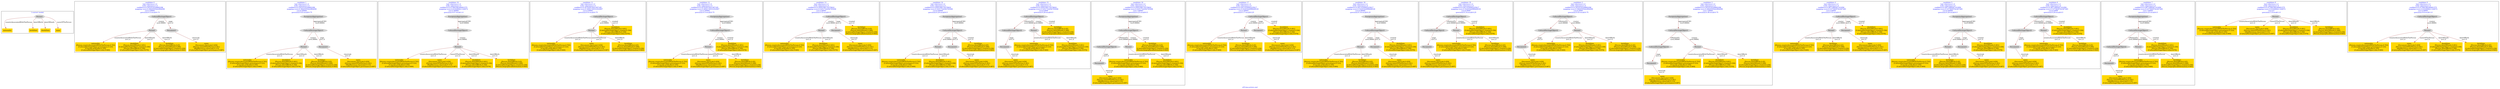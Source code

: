 digraph n0 {
fontcolor="blue"
remincross="true"
label="s03-ima-artists.xml"
subgraph cluster_0 {
label="1-correct model"
n2[style="filled",color="white",fillcolor="lightgray",label="Person1"];
n3[shape="plaintext",style="filled",fillcolor="gold",label="nationality"];
n4[shape="plaintext",style="filled",fillcolor="gold",label="birthDate"];
n5[shape="plaintext",style="filled",fillcolor="gold",label="deathDate"];
n6[shape="plaintext",style="filled",fillcolor="gold",label="name"];
}
subgraph cluster_1 {
label="candidate 0\nlink coherence:1.0\nnode coherence:1.0\nconfidence:0.5033516328892296\nmapping score:0.5844505442964099\ncost:5.99991\n-precision:0.5-recall:0.75"
n8[style="filled",color="white",fillcolor="lightgray",label="CulturalHeritageObject1"];
n9[style="filled",color="white",fillcolor="lightgray",label="Person1"];
n10[style="filled",color="white",fillcolor="lightgray",label="Document1"];
n11[shape="plaintext",style="filled",fillcolor="gold",label="nationality\n[Person,countryAssociatedWithThePerson,0.703]\n[CulturalHeritageObject,provenance,0.123]\n[Concept,prefLabel,0.105]\n[CulturalHeritageObject,title,0.069]"];
n12[shape="plaintext",style="filled",fillcolor="gold",label="deathDate\n[Person,dateOfDeath,0.401]\n[CulturalHeritageObject,created,0.336]\n[Person,dateOfBirth,0.184]\n[CulturalHeritageObject,title,0.079]"];
n13[shape="plaintext",style="filled",fillcolor="gold",label="name\n[Document,classLink,0.459]\n[Person,nameOfThePerson,0.341]\n[WebResource,classLink,0.113]\n[CulturalHeritageObject,provenance,0.087]"];
n14[shape="plaintext",style="filled",fillcolor="gold",label="birthDate\n[Person,dateOfBirth,0.45]\n[Person,dateOfDeath,0.266]\n[CulturalHeritageObject,created,0.239]\n[Person,biographicalInformation,0.045]"];
}
subgraph cluster_2 {
label="candidate 1\nlink coherence:1.0\nnode coherence:1.0\nconfidence:0.5033516328892296\nmapping score:0.5844505442964099\ncost:6.99984\n-precision:0.43-recall:0.75"
n16[style="filled",color="white",fillcolor="lightgray",label="CulturalHeritageObject1"];
n17[style="filled",color="white",fillcolor="lightgray",label="Person1"];
n18[style="filled",color="white",fillcolor="lightgray",label="Document1"];
n19[style="filled",color="white",fillcolor="lightgray",label="EuropeanaAggregation1"];
n20[shape="plaintext",style="filled",fillcolor="gold",label="nationality\n[Person,countryAssociatedWithThePerson,0.703]\n[CulturalHeritageObject,provenance,0.123]\n[Concept,prefLabel,0.105]\n[CulturalHeritageObject,title,0.069]"];
n21[shape="plaintext",style="filled",fillcolor="gold",label="deathDate\n[Person,dateOfDeath,0.401]\n[CulturalHeritageObject,created,0.336]\n[Person,dateOfBirth,0.184]\n[CulturalHeritageObject,title,0.079]"];
n22[shape="plaintext",style="filled",fillcolor="gold",label="name\n[Document,classLink,0.459]\n[Person,nameOfThePerson,0.341]\n[WebResource,classLink,0.113]\n[CulturalHeritageObject,provenance,0.087]"];
n23[shape="plaintext",style="filled",fillcolor="gold",label="birthDate\n[Person,dateOfBirth,0.45]\n[Person,dateOfDeath,0.266]\n[CulturalHeritageObject,created,0.239]\n[Person,biographicalInformation,0.045]"];
}
subgraph cluster_3 {
label="candidate 10\nlink coherence:1.0\nnode coherence:1.0\nconfidence:0.47384186349491575\nmapping score:0.616280621164972\ncost:5.99984\n-precision:0.67-recall:1.0"
n25[style="filled",color="white",fillcolor="lightgray",label="CulturalHeritageObject1"];
n26[style="filled",color="white",fillcolor="lightgray",label="Person1"];
n27[style="filled",color="white",fillcolor="lightgray",label="EuropeanaAggregation1"];
n28[shape="plaintext",style="filled",fillcolor="gold",label="nationality\n[Person,countryAssociatedWithThePerson,0.703]\n[CulturalHeritageObject,provenance,0.123]\n[Concept,prefLabel,0.105]\n[CulturalHeritageObject,title,0.069]"];
n29[shape="plaintext",style="filled",fillcolor="gold",label="name\n[Document,classLink,0.459]\n[Person,nameOfThePerson,0.341]\n[WebResource,classLink,0.113]\n[CulturalHeritageObject,provenance,0.087]"];
n30[shape="plaintext",style="filled",fillcolor="gold",label="deathDate\n[Person,dateOfDeath,0.401]\n[CulturalHeritageObject,created,0.336]\n[Person,dateOfBirth,0.184]\n[CulturalHeritageObject,title,0.079]"];
n31[shape="plaintext",style="filled",fillcolor="gold",label="birthDate\n[Person,dateOfBirth,0.45]\n[Person,dateOfDeath,0.266]\n[CulturalHeritageObject,created,0.239]\n[Person,biographicalInformation,0.045]"];
}
subgraph cluster_4 {
label="candidate 11\nlink coherence:1.0\nnode coherence:1.0\nconfidence:0.45763915931587185\nmapping score:0.5692130531052907\ncost:4.99991\n-precision:0.6-recall:0.75"
n33[style="filled",color="white",fillcolor="lightgray",label="CulturalHeritageObject1"];
n34[style="filled",color="white",fillcolor="lightgray",label="Person1"];
n35[shape="plaintext",style="filled",fillcolor="gold",label="nationality\n[Person,countryAssociatedWithThePerson,0.703]\n[CulturalHeritageObject,provenance,0.123]\n[Concept,prefLabel,0.105]\n[CulturalHeritageObject,title,0.069]"];
n36[shape="plaintext",style="filled",fillcolor="gold",label="deathDate\n[Person,dateOfDeath,0.401]\n[CulturalHeritageObject,created,0.336]\n[Person,dateOfBirth,0.184]\n[CulturalHeritageObject,title,0.079]"];
n37[shape="plaintext",style="filled",fillcolor="gold",label="name\n[Document,classLink,0.459]\n[Person,nameOfThePerson,0.341]\n[WebResource,classLink,0.113]\n[CulturalHeritageObject,provenance,0.087]"];
n38[shape="plaintext",style="filled",fillcolor="gold",label="birthDate\n[Person,dateOfBirth,0.45]\n[Person,dateOfDeath,0.266]\n[CulturalHeritageObject,created,0.239]\n[Person,biographicalInformation,0.045]"];
}
subgraph cluster_5 {
label="candidate 12\nlink coherence:1.0\nnode coherence:1.0\nconfidence:0.45763915931587185\nmapping score:0.5692130531052907\ncost:5.99984\n-precision:0.5-recall:0.75"
n40[style="filled",color="white",fillcolor="lightgray",label="CulturalHeritageObject1"];
n41[style="filled",color="white",fillcolor="lightgray",label="Person1"];
n42[style="filled",color="white",fillcolor="lightgray",label="EuropeanaAggregation1"];
n43[shape="plaintext",style="filled",fillcolor="gold",label="nationality\n[Person,countryAssociatedWithThePerson,0.703]\n[CulturalHeritageObject,provenance,0.123]\n[Concept,prefLabel,0.105]\n[CulturalHeritageObject,title,0.069]"];
n44[shape="plaintext",style="filled",fillcolor="gold",label="deathDate\n[Person,dateOfDeath,0.401]\n[CulturalHeritageObject,created,0.336]\n[Person,dateOfBirth,0.184]\n[CulturalHeritageObject,title,0.079]"];
n45[shape="plaintext",style="filled",fillcolor="gold",label="name\n[Document,classLink,0.459]\n[Person,nameOfThePerson,0.341]\n[WebResource,classLink,0.113]\n[CulturalHeritageObject,provenance,0.087]"];
n46[shape="plaintext",style="filled",fillcolor="gold",label="birthDate\n[Person,dateOfBirth,0.45]\n[Person,dateOfDeath,0.266]\n[CulturalHeritageObject,created,0.239]\n[Person,biographicalInformation,0.045]"];
}
subgraph cluster_6 {
label="candidate 13\nlink coherence:1.0\nnode coherence:1.0\nconfidence:0.4505166170379622\nmapping score:0.5251722056793208\ncost:5.99991\n-precision:0.33-recall:0.5"
n48[style="filled",color="white",fillcolor="lightgray",label="CulturalHeritageObject1"];
n49[style="filled",color="white",fillcolor="lightgray",label="Person1"];
n50[style="filled",color="white",fillcolor="lightgray",label="Document1"];
n51[shape="plaintext",style="filled",fillcolor="gold",label="nationality\n[Person,countryAssociatedWithThePerson,0.703]\n[CulturalHeritageObject,provenance,0.123]\n[Concept,prefLabel,0.105]\n[CulturalHeritageObject,title,0.069]"];
n52[shape="plaintext",style="filled",fillcolor="gold",label="birthDate\n[Person,dateOfBirth,0.45]\n[Person,dateOfDeath,0.266]\n[CulturalHeritageObject,created,0.239]\n[Person,biographicalInformation,0.045]"];
n53[shape="plaintext",style="filled",fillcolor="gold",label="deathDate\n[Person,dateOfDeath,0.401]\n[CulturalHeritageObject,created,0.336]\n[Person,dateOfBirth,0.184]\n[CulturalHeritageObject,title,0.079]"];
n54[shape="plaintext",style="filled",fillcolor="gold",label="name\n[Document,classLink,0.459]\n[Person,nameOfThePerson,0.341]\n[WebResource,classLink,0.113]\n[CulturalHeritageObject,provenance,0.087]"];
}
subgraph cluster_7 {
label="candidate 14\nlink coherence:1.0\nnode coherence:1.0\nconfidence:0.4505166170379622\nmapping score:0.5251722056793208\ncost:6.99984\n-precision:0.29-recall:0.5"
n56[style="filled",color="white",fillcolor="lightgray",label="CulturalHeritageObject1"];
n57[style="filled",color="white",fillcolor="lightgray",label="Person1"];
n58[style="filled",color="white",fillcolor="lightgray",label="Document1"];
n59[style="filled",color="white",fillcolor="lightgray",label="EuropeanaAggregation1"];
n60[shape="plaintext",style="filled",fillcolor="gold",label="nationality\n[Person,countryAssociatedWithThePerson,0.703]\n[CulturalHeritageObject,provenance,0.123]\n[Concept,prefLabel,0.105]\n[CulturalHeritageObject,title,0.069]"];
n61[shape="plaintext",style="filled",fillcolor="gold",label="birthDate\n[Person,dateOfBirth,0.45]\n[Person,dateOfDeath,0.266]\n[CulturalHeritageObject,created,0.239]\n[Person,biographicalInformation,0.045]"];
n62[shape="plaintext",style="filled",fillcolor="gold",label="deathDate\n[Person,dateOfDeath,0.401]\n[CulturalHeritageObject,created,0.336]\n[Person,dateOfBirth,0.184]\n[CulturalHeritageObject,title,0.079]"];
n63[shape="plaintext",style="filled",fillcolor="gold",label="name\n[Document,classLink,0.459]\n[Person,nameOfThePerson,0.341]\n[WebResource,classLink,0.113]\n[CulturalHeritageObject,provenance,0.087]"];
}
subgraph cluster_8 {
label="candidate 15\nlink coherence:1.0\nnode coherence:1.0\nconfidence:0.4505166170379622\nmapping score:0.5251722056793208\ncost:6.9999\n-precision:0.29-recall:0.5"
n65[style="filled",color="white",fillcolor="lightgray",label="CulturalHeritageObject1"];
n66[style="filled",color="white",fillcolor="lightgray",label="CulturalHeritageObject2"];
n67[style="filled",color="white",fillcolor="lightgray",label="Person1"];
n68[style="filled",color="white",fillcolor="lightgray",label="Document2"];
n69[shape="plaintext",style="filled",fillcolor="gold",label="nationality\n[Person,countryAssociatedWithThePerson,0.703]\n[CulturalHeritageObject,provenance,0.123]\n[Concept,prefLabel,0.105]\n[CulturalHeritageObject,title,0.069]"];
n70[shape="plaintext",style="filled",fillcolor="gold",label="birthDate\n[Person,dateOfBirth,0.45]\n[Person,dateOfDeath,0.266]\n[CulturalHeritageObject,created,0.239]\n[Person,biographicalInformation,0.045]"];
n71[shape="plaintext",style="filled",fillcolor="gold",label="deathDate\n[Person,dateOfDeath,0.401]\n[CulturalHeritageObject,created,0.336]\n[Person,dateOfBirth,0.184]\n[CulturalHeritageObject,title,0.079]"];
n72[shape="plaintext",style="filled",fillcolor="gold",label="name\n[Document,classLink,0.459]\n[Person,nameOfThePerson,0.341]\n[WebResource,classLink,0.113]\n[CulturalHeritageObject,provenance,0.087]"];
}
subgraph cluster_9 {
label="candidate 16\nlink coherence:1.0\nnode coherence:1.0\nconfidence:0.4505166170379622\nmapping score:0.5251722056793208\ncost:7.99983\n-precision:0.25-recall:0.5"
n74[style="filled",color="white",fillcolor="lightgray",label="CulturalHeritageObject1"];
n75[style="filled",color="white",fillcolor="lightgray",label="CulturalHeritageObject2"];
n76[style="filled",color="white",fillcolor="lightgray",label="Person1"];
n77[style="filled",color="white",fillcolor="lightgray",label="Document2"];
n78[style="filled",color="white",fillcolor="lightgray",label="EuropeanaAggregation1"];
n79[shape="plaintext",style="filled",fillcolor="gold",label="nationality\n[Person,countryAssociatedWithThePerson,0.703]\n[CulturalHeritageObject,provenance,0.123]\n[Concept,prefLabel,0.105]\n[CulturalHeritageObject,title,0.069]"];
n80[shape="plaintext",style="filled",fillcolor="gold",label="birthDate\n[Person,dateOfBirth,0.45]\n[Person,dateOfDeath,0.266]\n[CulturalHeritageObject,created,0.239]\n[Person,biographicalInformation,0.045]"];
n81[shape="plaintext",style="filled",fillcolor="gold",label="deathDate\n[Person,dateOfDeath,0.401]\n[CulturalHeritageObject,created,0.336]\n[Person,dateOfBirth,0.184]\n[CulturalHeritageObject,title,0.079]"];
n82[shape="plaintext",style="filled",fillcolor="gold",label="name\n[Document,classLink,0.459]\n[Person,nameOfThePerson,0.341]\n[WebResource,classLink,0.113]\n[CulturalHeritageObject,provenance,0.087]"];
}
subgraph cluster_10 {
label="candidate 17\nlink coherence:1.0\nnode coherence:1.0\nconfidence:0.4411034995225617\nmapping score:0.5220344998408539\ncost:5.99991\n-precision:0.17-recall:0.25"
n84[style="filled",color="white",fillcolor="lightgray",label="CulturalHeritageObject1"];
n85[style="filled",color="white",fillcolor="lightgray",label="Person1"];
n86[style="filled",color="white",fillcolor="lightgray",label="Document1"];
n87[shape="plaintext",style="filled",fillcolor="gold",label="nationality\n[Person,countryAssociatedWithThePerson,0.703]\n[CulturalHeritageObject,provenance,0.123]\n[Concept,prefLabel,0.105]\n[CulturalHeritageObject,title,0.069]"];
n88[shape="plaintext",style="filled",fillcolor="gold",label="deathDate\n[Person,dateOfDeath,0.401]\n[CulturalHeritageObject,created,0.336]\n[Person,dateOfBirth,0.184]\n[CulturalHeritageObject,title,0.079]"];
n89[shape="plaintext",style="filled",fillcolor="gold",label="birthDate\n[Person,dateOfBirth,0.45]\n[Person,dateOfDeath,0.266]\n[CulturalHeritageObject,created,0.239]\n[Person,biographicalInformation,0.045]"];
n90[shape="plaintext",style="filled",fillcolor="gold",label="name\n[Document,classLink,0.459]\n[Person,nameOfThePerson,0.341]\n[WebResource,classLink,0.113]\n[CulturalHeritageObject,provenance,0.087]"];
}
subgraph cluster_11 {
label="candidate 18\nlink coherence:1.0\nnode coherence:1.0\nconfidence:0.4411034995225617\nmapping score:0.5220344998408539\ncost:6.99984\n-precision:0.14-recall:0.25"
n92[style="filled",color="white",fillcolor="lightgray",label="CulturalHeritageObject1"];
n93[style="filled",color="white",fillcolor="lightgray",label="Person1"];
n94[style="filled",color="white",fillcolor="lightgray",label="Document1"];
n95[style="filled",color="white",fillcolor="lightgray",label="EuropeanaAggregation1"];
n96[shape="plaintext",style="filled",fillcolor="gold",label="nationality\n[Person,countryAssociatedWithThePerson,0.703]\n[CulturalHeritageObject,provenance,0.123]\n[Concept,prefLabel,0.105]\n[CulturalHeritageObject,title,0.069]"];
n97[shape="plaintext",style="filled",fillcolor="gold",label="deathDate\n[Person,dateOfDeath,0.401]\n[CulturalHeritageObject,created,0.336]\n[Person,dateOfBirth,0.184]\n[CulturalHeritageObject,title,0.079]"];
n98[shape="plaintext",style="filled",fillcolor="gold",label="birthDate\n[Person,dateOfBirth,0.45]\n[Person,dateOfDeath,0.266]\n[CulturalHeritageObject,created,0.239]\n[Person,biographicalInformation,0.045]"];
n99[shape="plaintext",style="filled",fillcolor="gold",label="name\n[Document,classLink,0.459]\n[Person,nameOfThePerson,0.341]\n[WebResource,classLink,0.113]\n[CulturalHeritageObject,provenance,0.087]"];
}
subgraph cluster_12 {
label="candidate 19\nlink coherence:1.0\nnode coherence:1.0\nconfidence:0.4411034995225617\nmapping score:0.5220344998408539\ncost:6.9999\n-precision:0.14-recall:0.25"
n101[style="filled",color="white",fillcolor="lightgray",label="CulturalHeritageObject1"];
n102[style="filled",color="white",fillcolor="lightgray",label="CulturalHeritageObject2"];
n103[style="filled",color="white",fillcolor="lightgray",label="Person1"];
n104[style="filled",color="white",fillcolor="lightgray",label="Document2"];
n105[shape="plaintext",style="filled",fillcolor="gold",label="nationality\n[Person,countryAssociatedWithThePerson,0.703]\n[CulturalHeritageObject,provenance,0.123]\n[Concept,prefLabel,0.105]\n[CulturalHeritageObject,title,0.069]"];
n106[shape="plaintext",style="filled",fillcolor="gold",label="deathDate\n[Person,dateOfDeath,0.401]\n[CulturalHeritageObject,created,0.336]\n[Person,dateOfBirth,0.184]\n[CulturalHeritageObject,title,0.079]"];
n107[shape="plaintext",style="filled",fillcolor="gold",label="birthDate\n[Person,dateOfBirth,0.45]\n[Person,dateOfDeath,0.266]\n[CulturalHeritageObject,created,0.239]\n[Person,biographicalInformation,0.045]"];
n108[shape="plaintext",style="filled",fillcolor="gold",label="name\n[Document,classLink,0.459]\n[Person,nameOfThePerson,0.341]\n[WebResource,classLink,0.113]\n[CulturalHeritageObject,provenance,0.087]"];
}
subgraph cluster_13 {
label="candidate 2\nlink coherence:1.0\nnode coherence:1.0\nconfidence:0.5033516328892296\nmapping score:0.5844505442964099\ncost:6.9999\n-precision:0.43-recall:0.75"
n110[style="filled",color="white",fillcolor="lightgray",label="CulturalHeritageObject1"];
n111[style="filled",color="white",fillcolor="lightgray",label="CulturalHeritageObject2"];
n112[style="filled",color="white",fillcolor="lightgray",label="Person1"];
n113[style="filled",color="white",fillcolor="lightgray",label="Document2"];
n114[shape="plaintext",style="filled",fillcolor="gold",label="nationality\n[Person,countryAssociatedWithThePerson,0.703]\n[CulturalHeritageObject,provenance,0.123]\n[Concept,prefLabel,0.105]\n[CulturalHeritageObject,title,0.069]"];
n115[shape="plaintext",style="filled",fillcolor="gold",label="deathDate\n[Person,dateOfDeath,0.401]\n[CulturalHeritageObject,created,0.336]\n[Person,dateOfBirth,0.184]\n[CulturalHeritageObject,title,0.079]"];
n116[shape="plaintext",style="filled",fillcolor="gold",label="name\n[Document,classLink,0.459]\n[Person,nameOfThePerson,0.341]\n[WebResource,classLink,0.113]\n[CulturalHeritageObject,provenance,0.087]"];
n117[shape="plaintext",style="filled",fillcolor="gold",label="birthDate\n[Person,dateOfBirth,0.45]\n[Person,dateOfDeath,0.266]\n[CulturalHeritageObject,created,0.239]\n[Person,biographicalInformation,0.045]"];
}
subgraph cluster_14 {
label="candidate 3\nlink coherence:1.0\nnode coherence:1.0\nconfidence:0.5033516328892296\nmapping score:0.5844505442964099\ncost:7.99983\n-precision:0.38-recall:0.75"
n119[style="filled",color="white",fillcolor="lightgray",label="CulturalHeritageObject1"];
n120[style="filled",color="white",fillcolor="lightgray",label="CulturalHeritageObject2"];
n121[style="filled",color="white",fillcolor="lightgray",label="Person1"];
n122[style="filled",color="white",fillcolor="lightgray",label="Document2"];
n123[style="filled",color="white",fillcolor="lightgray",label="EuropeanaAggregation1"];
n124[shape="plaintext",style="filled",fillcolor="gold",label="nationality\n[Person,countryAssociatedWithThePerson,0.703]\n[CulturalHeritageObject,provenance,0.123]\n[Concept,prefLabel,0.105]\n[CulturalHeritageObject,title,0.069]"];
n125[shape="plaintext",style="filled",fillcolor="gold",label="deathDate\n[Person,dateOfDeath,0.401]\n[CulturalHeritageObject,created,0.336]\n[Person,dateOfBirth,0.184]\n[CulturalHeritageObject,title,0.079]"];
n126[shape="plaintext",style="filled",fillcolor="gold",label="name\n[Document,classLink,0.459]\n[Person,nameOfThePerson,0.341]\n[WebResource,classLink,0.113]\n[CulturalHeritageObject,provenance,0.087]"];
n127[shape="plaintext",style="filled",fillcolor="gold",label="birthDate\n[Person,dateOfBirth,0.45]\n[Person,dateOfDeath,0.266]\n[CulturalHeritageObject,created,0.239]\n[Person,biographicalInformation,0.045]"];
}
subgraph cluster_15 {
label="candidate 4\nlink coherence:1.0\nnode coherence:1.0\nconfidence:0.4871489287101856\nmapping score:0.5373829762367285\ncost:5.99991\n-precision:0.33-recall:0.5"
n129[style="filled",color="white",fillcolor="lightgray",label="CulturalHeritageObject1"];
n130[style="filled",color="white",fillcolor="lightgray",label="Person1"];
n131[style="filled",color="white",fillcolor="lightgray",label="Document1"];
n132[shape="plaintext",style="filled",fillcolor="gold",label="nationality\n[Person,countryAssociatedWithThePerson,0.703]\n[CulturalHeritageObject,provenance,0.123]\n[Concept,prefLabel,0.105]\n[CulturalHeritageObject,title,0.069]"];
n133[shape="plaintext",style="filled",fillcolor="gold",label="deathDate\n[Person,dateOfDeath,0.401]\n[CulturalHeritageObject,created,0.336]\n[Person,dateOfBirth,0.184]\n[CulturalHeritageObject,title,0.079]"];
n134[shape="plaintext",style="filled",fillcolor="gold",label="name\n[Document,classLink,0.459]\n[Person,nameOfThePerson,0.341]\n[WebResource,classLink,0.113]\n[CulturalHeritageObject,provenance,0.087]"];
n135[shape="plaintext",style="filled",fillcolor="gold",label="birthDate\n[Person,dateOfBirth,0.45]\n[Person,dateOfDeath,0.266]\n[CulturalHeritageObject,created,0.239]\n[Person,biographicalInformation,0.045]"];
}
subgraph cluster_16 {
label="candidate 5\nlink coherence:1.0\nnode coherence:1.0\nconfidence:0.4871489287101856\nmapping score:0.5373829762367285\ncost:6.99984\n-precision:0.29-recall:0.5"
n137[style="filled",color="white",fillcolor="lightgray",label="CulturalHeritageObject1"];
n138[style="filled",color="white",fillcolor="lightgray",label="Person1"];
n139[style="filled",color="white",fillcolor="lightgray",label="Document1"];
n140[style="filled",color="white",fillcolor="lightgray",label="EuropeanaAggregation1"];
n141[shape="plaintext",style="filled",fillcolor="gold",label="nationality\n[Person,countryAssociatedWithThePerson,0.703]\n[CulturalHeritageObject,provenance,0.123]\n[Concept,prefLabel,0.105]\n[CulturalHeritageObject,title,0.069]"];
n142[shape="plaintext",style="filled",fillcolor="gold",label="deathDate\n[Person,dateOfDeath,0.401]\n[CulturalHeritageObject,created,0.336]\n[Person,dateOfBirth,0.184]\n[CulturalHeritageObject,title,0.079]"];
n143[shape="plaintext",style="filled",fillcolor="gold",label="name\n[Document,classLink,0.459]\n[Person,nameOfThePerson,0.341]\n[WebResource,classLink,0.113]\n[CulturalHeritageObject,provenance,0.087]"];
n144[shape="plaintext",style="filled",fillcolor="gold",label="birthDate\n[Person,dateOfBirth,0.45]\n[Person,dateOfDeath,0.266]\n[CulturalHeritageObject,created,0.239]\n[Person,biographicalInformation,0.045]"];
}
subgraph cluster_17 {
label="candidate 6\nlink coherence:1.0\nnode coherence:1.0\nconfidence:0.4871489287101856\nmapping score:0.5373829762367285\ncost:6.9999\n-precision:0.29-recall:0.5"
n146[style="filled",color="white",fillcolor="lightgray",label="CulturalHeritageObject1"];
n147[style="filled",color="white",fillcolor="lightgray",label="CulturalHeritageObject2"];
n148[style="filled",color="white",fillcolor="lightgray",label="Person1"];
n149[style="filled",color="white",fillcolor="lightgray",label="Document2"];
n150[shape="plaintext",style="filled",fillcolor="gold",label="nationality\n[Person,countryAssociatedWithThePerson,0.703]\n[CulturalHeritageObject,provenance,0.123]\n[Concept,prefLabel,0.105]\n[CulturalHeritageObject,title,0.069]"];
n151[shape="plaintext",style="filled",fillcolor="gold",label="deathDate\n[Person,dateOfDeath,0.401]\n[CulturalHeritageObject,created,0.336]\n[Person,dateOfBirth,0.184]\n[CulturalHeritageObject,title,0.079]"];
n152[shape="plaintext",style="filled",fillcolor="gold",label="name\n[Document,classLink,0.459]\n[Person,nameOfThePerson,0.341]\n[WebResource,classLink,0.113]\n[CulturalHeritageObject,provenance,0.087]"];
n153[shape="plaintext",style="filled",fillcolor="gold",label="birthDate\n[Person,dateOfBirth,0.45]\n[Person,dateOfDeath,0.266]\n[CulturalHeritageObject,created,0.239]\n[Person,biographicalInformation,0.045]"];
}
subgraph cluster_18 {
label="candidate 7\nlink coherence:1.0\nnode coherence:1.0\nconfidence:0.4871489287101856\nmapping score:0.5373829762367285\ncost:7.99983\n-precision:0.25-recall:0.5"
n155[style="filled",color="white",fillcolor="lightgray",label="CulturalHeritageObject1"];
n156[style="filled",color="white",fillcolor="lightgray",label="CulturalHeritageObject2"];
n157[style="filled",color="white",fillcolor="lightgray",label="Person1"];
n158[style="filled",color="white",fillcolor="lightgray",label="Document2"];
n159[style="filled",color="white",fillcolor="lightgray",label="EuropeanaAggregation1"];
n160[shape="plaintext",style="filled",fillcolor="gold",label="nationality\n[Person,countryAssociatedWithThePerson,0.703]\n[CulturalHeritageObject,provenance,0.123]\n[Concept,prefLabel,0.105]\n[CulturalHeritageObject,title,0.069]"];
n161[shape="plaintext",style="filled",fillcolor="gold",label="deathDate\n[Person,dateOfDeath,0.401]\n[CulturalHeritageObject,created,0.336]\n[Person,dateOfBirth,0.184]\n[CulturalHeritageObject,title,0.079]"];
n162[shape="plaintext",style="filled",fillcolor="gold",label="name\n[Document,classLink,0.459]\n[Person,nameOfThePerson,0.341]\n[WebResource,classLink,0.113]\n[CulturalHeritageObject,provenance,0.087]"];
n163[shape="plaintext",style="filled",fillcolor="gold",label="birthDate\n[Person,dateOfBirth,0.45]\n[Person,dateOfDeath,0.266]\n[CulturalHeritageObject,created,0.239]\n[Person,biographicalInformation,0.045]"];
}
subgraph cluster_19 {
label="candidate 8\nlink coherence:1.0\nnode coherence:1.0\nconfidence:0.47384186349491575\nmapping score:0.616280621164972\ncost:4.0\n-precision:1.0-recall:1.0"
n165[style="filled",color="white",fillcolor="lightgray",label="Person1"];
n166[shape="plaintext",style="filled",fillcolor="gold",label="nationality\n[Person,countryAssociatedWithThePerson,0.703]\n[CulturalHeritageObject,provenance,0.123]\n[Concept,prefLabel,0.105]\n[CulturalHeritageObject,title,0.069]"];
n167[shape="plaintext",style="filled",fillcolor="gold",label="name\n[Document,classLink,0.459]\n[Person,nameOfThePerson,0.341]\n[WebResource,classLink,0.113]\n[CulturalHeritageObject,provenance,0.087]"];
n168[shape="plaintext",style="filled",fillcolor="gold",label="deathDate\n[Person,dateOfDeath,0.401]\n[CulturalHeritageObject,created,0.336]\n[Person,dateOfBirth,0.184]\n[CulturalHeritageObject,title,0.079]"];
n169[shape="plaintext",style="filled",fillcolor="gold",label="birthDate\n[Person,dateOfBirth,0.45]\n[Person,dateOfDeath,0.266]\n[CulturalHeritageObject,created,0.239]\n[Person,biographicalInformation,0.045]"];
}
subgraph cluster_20 {
label="candidate 9\nlink coherence:1.0\nnode coherence:1.0\nconfidence:0.47384186349491575\nmapping score:0.616280621164972\ncost:4.99991\n-precision:0.8-recall:1.0"
n171[style="filled",color="white",fillcolor="lightgray",label="CulturalHeritageObject1"];
n172[style="filled",color="white",fillcolor="lightgray",label="Person1"];
n173[shape="plaintext",style="filled",fillcolor="gold",label="nationality\n[Person,countryAssociatedWithThePerson,0.703]\n[CulturalHeritageObject,provenance,0.123]\n[Concept,prefLabel,0.105]\n[CulturalHeritageObject,title,0.069]"];
n174[shape="plaintext",style="filled",fillcolor="gold",label="name\n[Document,classLink,0.459]\n[Person,nameOfThePerson,0.341]\n[WebResource,classLink,0.113]\n[CulturalHeritageObject,provenance,0.087]"];
n175[shape="plaintext",style="filled",fillcolor="gold",label="deathDate\n[Person,dateOfDeath,0.401]\n[CulturalHeritageObject,created,0.336]\n[Person,dateOfBirth,0.184]\n[CulturalHeritageObject,title,0.079]"];
n176[shape="plaintext",style="filled",fillcolor="gold",label="birthDate\n[Person,dateOfBirth,0.45]\n[Person,dateOfDeath,0.266]\n[CulturalHeritageObject,created,0.239]\n[Person,biographicalInformation,0.045]"];
}
n2 -> n3[color="brown",fontcolor="black",label="countryAssociatedWithThePerson"]
n2 -> n4[color="brown",fontcolor="black",label="dateOfBirth"]
n2 -> n5[color="brown",fontcolor="black",label="dateOfDeath"]
n2 -> n6[color="brown",fontcolor="black",label="nameOfThePerson"]
n8 -> n9[color="brown",fontcolor="black",label="creator\nw=0.99991"]
n8 -> n10[color="brown",fontcolor="black",label="page\nw=1.0"]
n9 -> n11[color="brown",fontcolor="black",label="countryAssociatedWithThePerson\nw=1.0"]
n9 -> n12[color="brown",fontcolor="black",label="dateOfDeath\nw=1.0"]
n10 -> n13[color="brown",fontcolor="black",label="classLink\nw=1.0"]
n9 -> n14[color="brown",fontcolor="black",label="dateOfBirth\nw=1.0"]
n16 -> n17[color="brown",fontcolor="black",label="creator\nw=0.99991"]
n16 -> n18[color="brown",fontcolor="black",label="page\nw=1.0"]
n19 -> n16[color="brown",fontcolor="black",label="aggregatedCHO\nw=0.99993"]
n17 -> n20[color="brown",fontcolor="black",label="countryAssociatedWithThePerson\nw=1.0"]
n17 -> n21[color="brown",fontcolor="black",label="dateOfDeath\nw=1.0"]
n18 -> n22[color="brown",fontcolor="black",label="classLink\nw=1.0"]
n17 -> n23[color="brown",fontcolor="black",label="dateOfBirth\nw=1.0"]
n25 -> n26[color="brown",fontcolor="black",label="creator\nw=0.99991"]
n27 -> n25[color="brown",fontcolor="black",label="aggregatedCHO\nw=0.99993"]
n26 -> n28[color="brown",fontcolor="black",label="countryAssociatedWithThePerson\nw=1.0"]
n26 -> n29[color="brown",fontcolor="black",label="nameOfThePerson\nw=1.0"]
n26 -> n30[color="brown",fontcolor="black",label="dateOfDeath\nw=1.0"]
n26 -> n31[color="brown",fontcolor="black",label="dateOfBirth\nw=1.0"]
n33 -> n34[color="brown",fontcolor="black",label="creator\nw=0.99991"]
n34 -> n35[color="brown",fontcolor="black",label="countryAssociatedWithThePerson\nw=1.0"]
n33 -> n36[color="brown",fontcolor="black",label="created\nw=1.0"]
n34 -> n37[color="brown",fontcolor="black",label="nameOfThePerson\nw=1.0"]
n34 -> n38[color="brown",fontcolor="black",label="dateOfBirth\nw=1.0"]
n40 -> n41[color="brown",fontcolor="black",label="creator\nw=0.99991"]
n42 -> n40[color="brown",fontcolor="black",label="aggregatedCHO\nw=0.99993"]
n41 -> n43[color="brown",fontcolor="black",label="countryAssociatedWithThePerson\nw=1.0"]
n40 -> n44[color="brown",fontcolor="black",label="created\nw=1.0"]
n41 -> n45[color="brown",fontcolor="black",label="nameOfThePerson\nw=1.0"]
n41 -> n46[color="brown",fontcolor="black",label="dateOfBirth\nw=1.0"]
n48 -> n49[color="brown",fontcolor="black",label="creator\nw=0.99991"]
n48 -> n50[color="brown",fontcolor="black",label="page\nw=1.0"]
n49 -> n51[color="brown",fontcolor="black",label="countryAssociatedWithThePerson\nw=1.0"]
n48 -> n52[color="brown",fontcolor="black",label="created\nw=1.0"]
n49 -> n53[color="brown",fontcolor="black",label="dateOfDeath\nw=1.0"]
n50 -> n54[color="brown",fontcolor="black",label="classLink\nw=1.0"]
n56 -> n57[color="brown",fontcolor="black",label="creator\nw=0.99991"]
n56 -> n58[color="brown",fontcolor="black",label="page\nw=1.0"]
n59 -> n56[color="brown",fontcolor="black",label="aggregatedCHO\nw=0.99993"]
n57 -> n60[color="brown",fontcolor="black",label="countryAssociatedWithThePerson\nw=1.0"]
n56 -> n61[color="brown",fontcolor="black",label="created\nw=1.0"]
n57 -> n62[color="brown",fontcolor="black",label="dateOfDeath\nw=1.0"]
n58 -> n63[color="brown",fontcolor="black",label="classLink\nw=1.0"]
n65 -> n66[color="brown",fontcolor="black",label="isRelatedTo\nw=0.99999"]
n65 -> n67[color="brown",fontcolor="black",label="creator\nw=0.99991"]
n66 -> n68[color="brown",fontcolor="black",label="page\nw=1.0"]
n67 -> n69[color="brown",fontcolor="black",label="countryAssociatedWithThePerson\nw=1.0"]
n65 -> n70[color="brown",fontcolor="black",label="created\nw=1.0"]
n67 -> n71[color="brown",fontcolor="black",label="dateOfDeath\nw=1.0"]
n68 -> n72[color="brown",fontcolor="black",label="classLink\nw=1.0"]
n74 -> n75[color="brown",fontcolor="black",label="isRelatedTo\nw=0.99999"]
n74 -> n76[color="brown",fontcolor="black",label="creator\nw=0.99991"]
n75 -> n77[color="brown",fontcolor="black",label="page\nw=1.0"]
n78 -> n74[color="brown",fontcolor="black",label="aggregatedCHO\nw=0.99993"]
n76 -> n79[color="brown",fontcolor="black",label="countryAssociatedWithThePerson\nw=1.0"]
n74 -> n80[color="brown",fontcolor="black",label="created\nw=1.0"]
n76 -> n81[color="brown",fontcolor="black",label="dateOfDeath\nw=1.0"]
n77 -> n82[color="brown",fontcolor="black",label="classLink\nw=1.0"]
n84 -> n85[color="brown",fontcolor="black",label="creator\nw=0.99991"]
n84 -> n86[color="brown",fontcolor="black",label="page\nw=1.0"]
n85 -> n87[color="brown",fontcolor="black",label="countryAssociatedWithThePerson\nw=1.0"]
n84 -> n88[color="brown",fontcolor="black",label="created\nw=1.0"]
n85 -> n89[color="brown",fontcolor="black",label="dateOfDeath\nw=1.0"]
n86 -> n90[color="brown",fontcolor="black",label="classLink\nw=1.0"]
n92 -> n93[color="brown",fontcolor="black",label="creator\nw=0.99991"]
n92 -> n94[color="brown",fontcolor="black",label="page\nw=1.0"]
n95 -> n92[color="brown",fontcolor="black",label="aggregatedCHO\nw=0.99993"]
n93 -> n96[color="brown",fontcolor="black",label="countryAssociatedWithThePerson\nw=1.0"]
n92 -> n97[color="brown",fontcolor="black",label="created\nw=1.0"]
n93 -> n98[color="brown",fontcolor="black",label="dateOfDeath\nw=1.0"]
n94 -> n99[color="brown",fontcolor="black",label="classLink\nw=1.0"]
n101 -> n102[color="brown",fontcolor="black",label="isRelatedTo\nw=0.99999"]
n101 -> n103[color="brown",fontcolor="black",label="creator\nw=0.99991"]
n102 -> n104[color="brown",fontcolor="black",label="page\nw=1.0"]
n103 -> n105[color="brown",fontcolor="black",label="countryAssociatedWithThePerson\nw=1.0"]
n101 -> n106[color="brown",fontcolor="black",label="created\nw=1.0"]
n103 -> n107[color="brown",fontcolor="black",label="dateOfDeath\nw=1.0"]
n104 -> n108[color="brown",fontcolor="black",label="classLink\nw=1.0"]
n110 -> n111[color="brown",fontcolor="black",label="isRelatedTo\nw=0.99999"]
n110 -> n112[color="brown",fontcolor="black",label="creator\nw=0.99991"]
n111 -> n113[color="brown",fontcolor="black",label="page\nw=1.0"]
n112 -> n114[color="brown",fontcolor="black",label="countryAssociatedWithThePerson\nw=1.0"]
n112 -> n115[color="brown",fontcolor="black",label="dateOfDeath\nw=1.0"]
n113 -> n116[color="brown",fontcolor="black",label="classLink\nw=1.0"]
n112 -> n117[color="brown",fontcolor="black",label="dateOfBirth\nw=1.0"]
n119 -> n120[color="brown",fontcolor="black",label="isRelatedTo\nw=0.99999"]
n119 -> n121[color="brown",fontcolor="black",label="creator\nw=0.99991"]
n120 -> n122[color="brown",fontcolor="black",label="page\nw=1.0"]
n123 -> n119[color="brown",fontcolor="black",label="aggregatedCHO\nw=0.99993"]
n121 -> n124[color="brown",fontcolor="black",label="countryAssociatedWithThePerson\nw=1.0"]
n121 -> n125[color="brown",fontcolor="black",label="dateOfDeath\nw=1.0"]
n122 -> n126[color="brown",fontcolor="black",label="classLink\nw=1.0"]
n121 -> n127[color="brown",fontcolor="black",label="dateOfBirth\nw=1.0"]
n129 -> n130[color="brown",fontcolor="black",label="creator\nw=0.99991"]
n129 -> n131[color="brown",fontcolor="black",label="page\nw=1.0"]
n130 -> n132[color="brown",fontcolor="black",label="countryAssociatedWithThePerson\nw=1.0"]
n129 -> n133[color="brown",fontcolor="black",label="created\nw=1.0"]
n131 -> n134[color="brown",fontcolor="black",label="classLink\nw=1.0"]
n130 -> n135[color="brown",fontcolor="black",label="dateOfBirth\nw=1.0"]
n137 -> n138[color="brown",fontcolor="black",label="creator\nw=0.99991"]
n137 -> n139[color="brown",fontcolor="black",label="page\nw=1.0"]
n140 -> n137[color="brown",fontcolor="black",label="aggregatedCHO\nw=0.99993"]
n138 -> n141[color="brown",fontcolor="black",label="countryAssociatedWithThePerson\nw=1.0"]
n137 -> n142[color="brown",fontcolor="black",label="created\nw=1.0"]
n139 -> n143[color="brown",fontcolor="black",label="classLink\nw=1.0"]
n138 -> n144[color="brown",fontcolor="black",label="dateOfBirth\nw=1.0"]
n146 -> n147[color="brown",fontcolor="black",label="isRelatedTo\nw=0.99999"]
n146 -> n148[color="brown",fontcolor="black",label="creator\nw=0.99991"]
n147 -> n149[color="brown",fontcolor="black",label="page\nw=1.0"]
n148 -> n150[color="brown",fontcolor="black",label="countryAssociatedWithThePerson\nw=1.0"]
n146 -> n151[color="brown",fontcolor="black",label="created\nw=1.0"]
n149 -> n152[color="brown",fontcolor="black",label="classLink\nw=1.0"]
n148 -> n153[color="brown",fontcolor="black",label="dateOfBirth\nw=1.0"]
n155 -> n156[color="brown",fontcolor="black",label="isRelatedTo\nw=0.99999"]
n155 -> n157[color="brown",fontcolor="black",label="creator\nw=0.99991"]
n156 -> n158[color="brown",fontcolor="black",label="page\nw=1.0"]
n159 -> n155[color="brown",fontcolor="black",label="aggregatedCHO\nw=0.99993"]
n157 -> n160[color="brown",fontcolor="black",label="countryAssociatedWithThePerson\nw=1.0"]
n155 -> n161[color="brown",fontcolor="black",label="created\nw=1.0"]
n158 -> n162[color="brown",fontcolor="black",label="classLink\nw=1.0"]
n157 -> n163[color="brown",fontcolor="black",label="dateOfBirth\nw=1.0"]
n165 -> n166[color="brown",fontcolor="black",label="countryAssociatedWithThePerson\nw=1.0"]
n165 -> n167[color="brown",fontcolor="black",label="nameOfThePerson\nw=1.0"]
n165 -> n168[color="brown",fontcolor="black",label="dateOfDeath\nw=1.0"]
n165 -> n169[color="brown",fontcolor="black",label="dateOfBirth\nw=1.0"]
n171 -> n172[color="brown",fontcolor="black",label="creator\nw=0.99991"]
n172 -> n173[color="brown",fontcolor="black",label="countryAssociatedWithThePerson\nw=1.0"]
n172 -> n174[color="brown",fontcolor="black",label="nameOfThePerson\nw=1.0"]
n172 -> n175[color="brown",fontcolor="black",label="dateOfDeath\nw=1.0"]
n172 -> n176[color="brown",fontcolor="black",label="dateOfBirth\nw=1.0"]
}
